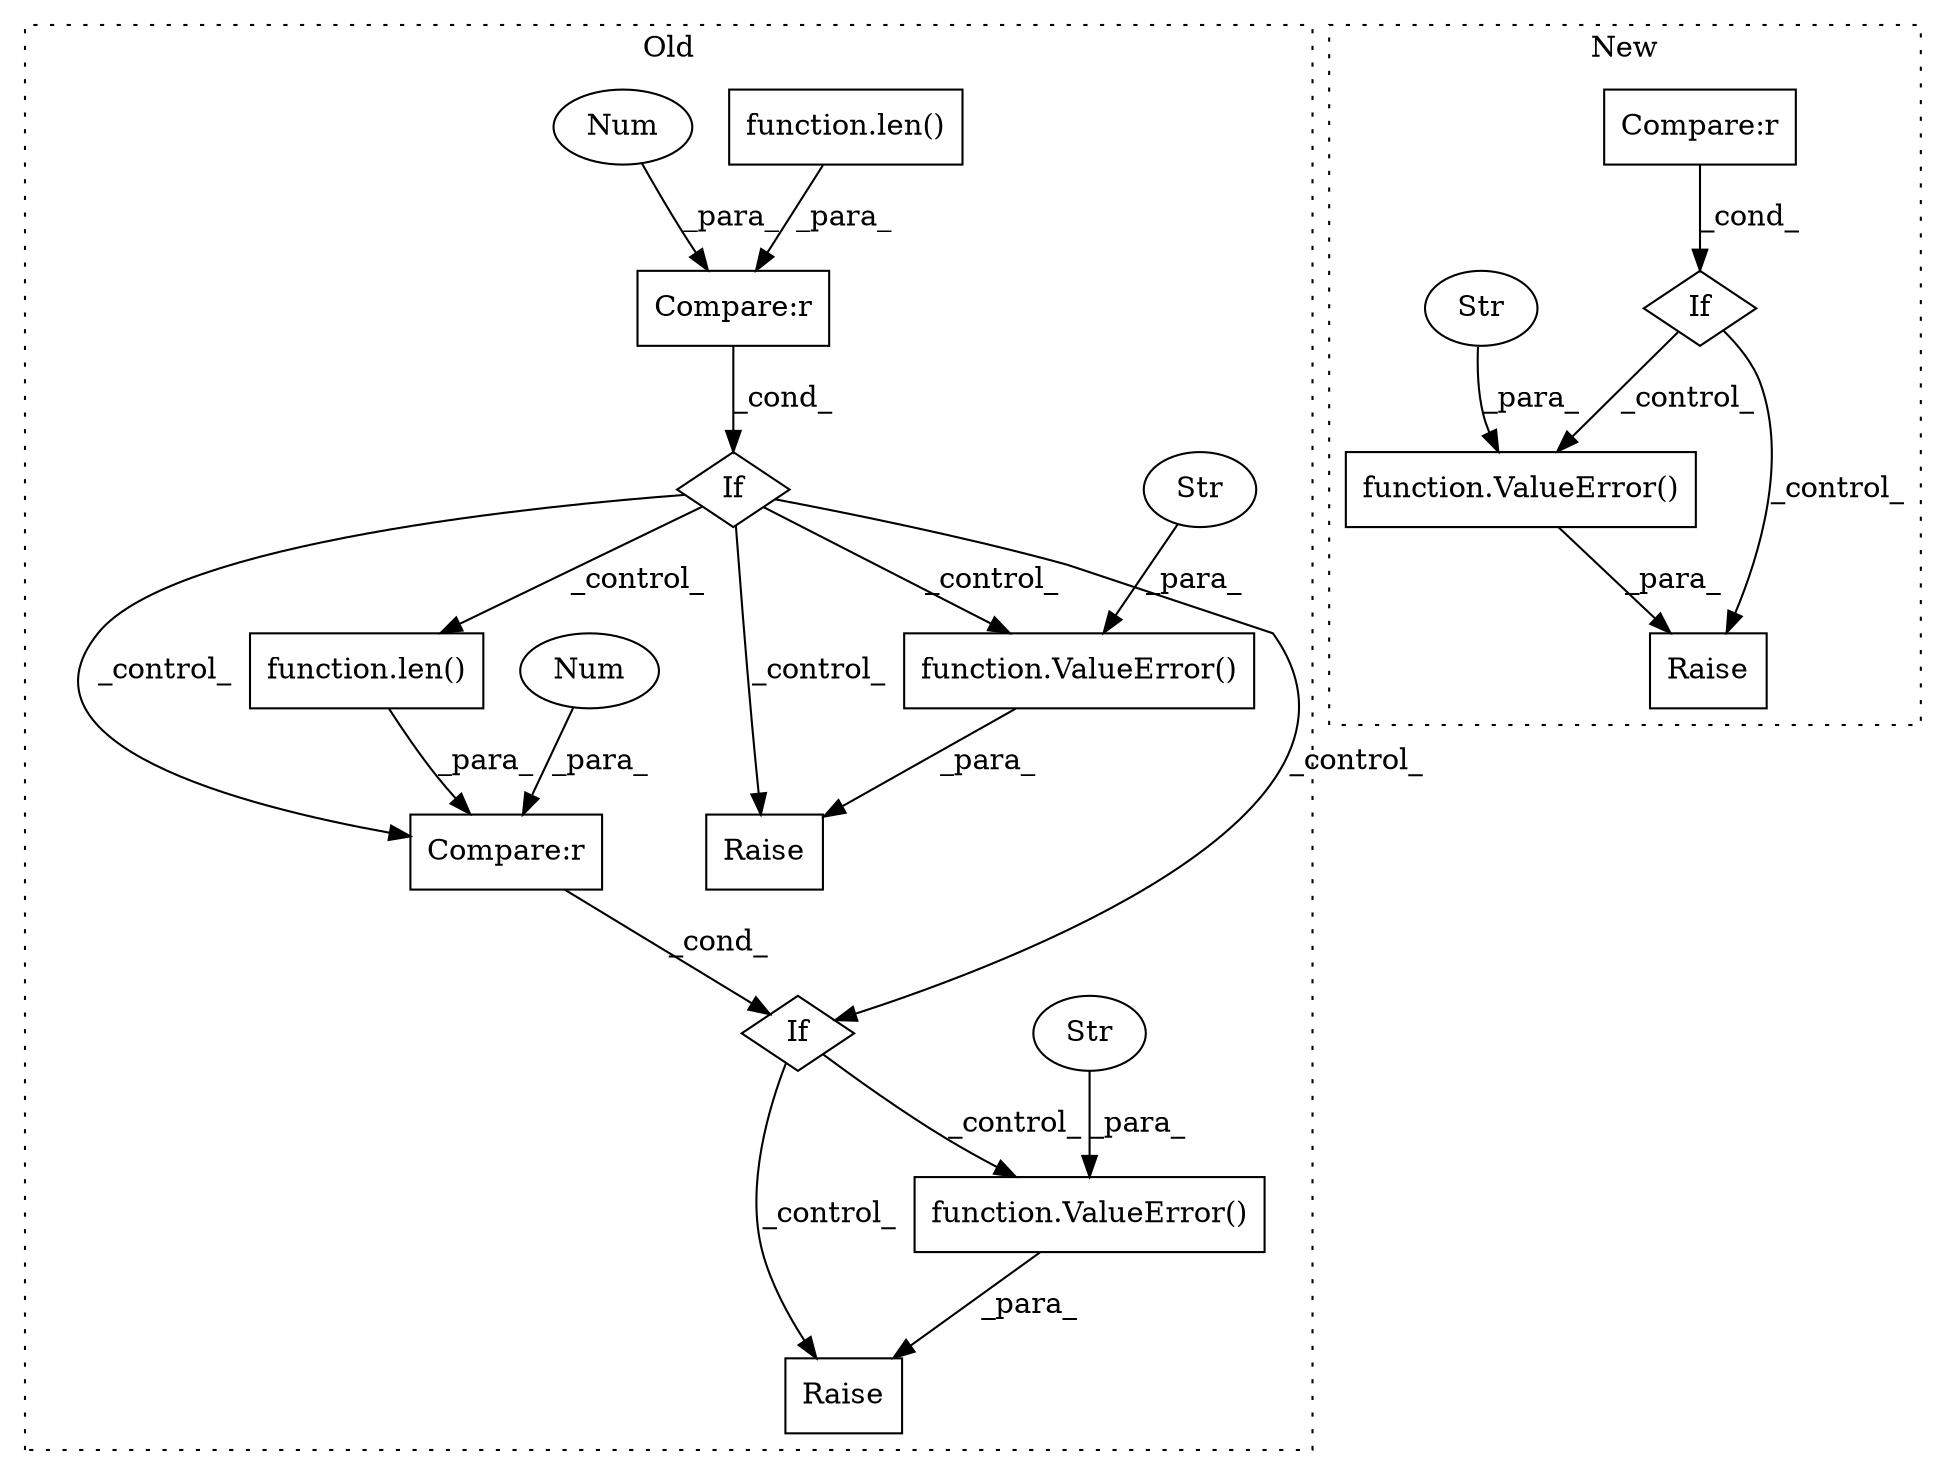 digraph G {
subgraph cluster0 {
1 [label="function.ValueError()" a="75" s="4663,4818" l="11,1" shape="box"];
3 [label="Raise" a="91" s="4657" l="6" shape="box"];
4 [label="Str" a="66" s="4674" l="144" shape="ellipse"];
5 [label="If" a="96" s="4567" l="3" shape="diamond"];
6 [label="Compare:r" a="40" s="4611" l="28" shape="box"];
11 [label="If" a="96" s="4897" l="3" shape="diamond"];
12 [label="Compare:r" a="40" s="4941" l="28" shape="box"];
13 [label="Raise" a="91" s="5453" l="6" shape="box"];
14 [label="function.ValueError()" a="75" s="5459,5622" l="11,1" shape="box"];
15 [label="Str" a="66" s="5470" l="152" shape="ellipse"];
16 [label="Num" a="76" s="4968" l="1" shape="ellipse"];
17 [label="function.len()" a="75" s="4611,4633" l="4,1" shape="box"];
18 [label="Num" a="76" s="4638" l="1" shape="ellipse"];
19 [label="function.len()" a="75" s="4941,4963" l="4,1" shape="box"];
label = "Old";
style="dotted";
}
subgraph cluster1 {
2 [label="If" a="96" s="4966" l="3" shape="diamond"];
7 [label="Compare:r" a="40" s="4969" l="22" shape="box"];
8 [label="Raise" a="91" s="5013" l="6" shape="box"];
9 [label="function.ValueError()" a="75" s="5019,5184" l="11,1" shape="box"];
10 [label="Str" a="66" s="5030" l="154" shape="ellipse"];
label = "New";
style="dotted";
}
1 -> 3 [label="_para_"];
2 -> 9 [label="_control_"];
2 -> 8 [label="_control_"];
4 -> 1 [label="_para_"];
5 -> 12 [label="_control_"];
5 -> 1 [label="_control_"];
5 -> 3 [label="_control_"];
5 -> 19 [label="_control_"];
5 -> 11 [label="_control_"];
6 -> 5 [label="_cond_"];
7 -> 2 [label="_cond_"];
9 -> 8 [label="_para_"];
10 -> 9 [label="_para_"];
11 -> 14 [label="_control_"];
11 -> 13 [label="_control_"];
12 -> 11 [label="_cond_"];
14 -> 13 [label="_para_"];
15 -> 14 [label="_para_"];
16 -> 12 [label="_para_"];
17 -> 6 [label="_para_"];
18 -> 6 [label="_para_"];
19 -> 12 [label="_para_"];
}